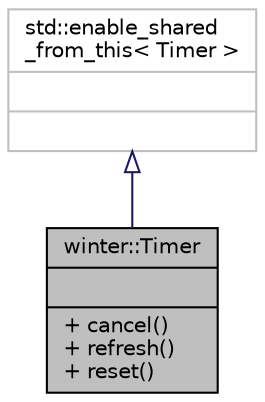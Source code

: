 digraph "winter::Timer"
{
 // LATEX_PDF_SIZE
  edge [fontname="Helvetica",fontsize="10",labelfontname="Helvetica",labelfontsize="10"];
  node [fontname="Helvetica",fontsize="10",shape=record];
  Node1 [label="{winter::Timer\n||+ cancel()\l+ refresh()\l+ reset()\l}",height=0.2,width=0.4,color="black", fillcolor="grey75", style="filled", fontcolor="black",tooltip="定时器"];
  Node2 -> Node1 [dir="back",color="midnightblue",fontsize="10",style="solid",arrowtail="onormal"];
  Node2 [label="{std::enable_shared\l_from_this\< Timer \>\n||}",height=0.2,width=0.4,color="grey75", fillcolor="white", style="filled",tooltip=" "];
}
